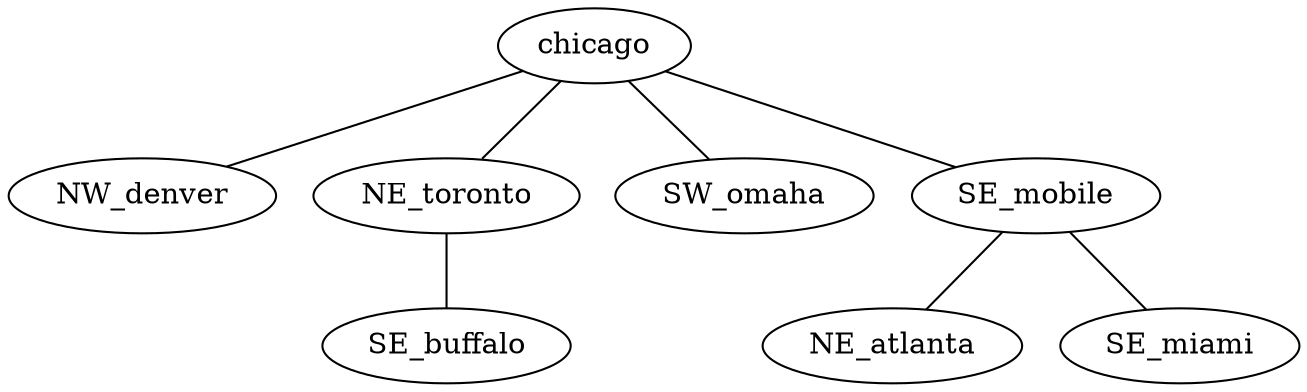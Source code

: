 graph T {
chicago;
chicago -- NW_denver;
NW_denver;
chicago -- NE_toronto;
NE_toronto;
NE_toronto -- SE_buffalo;
SE_buffalo;
chicago -- SW_omaha;
SW_omaha;
chicago -- SE_mobile;
SE_mobile;
SE_mobile -- NE_atlanta;
NE_atlanta;
SE_mobile -- SE_miami;
SE_miami;
}
